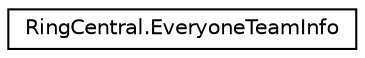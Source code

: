 digraph "Graphical Class Hierarchy"
{
 // LATEX_PDF_SIZE
  edge [fontname="Helvetica",fontsize="10",labelfontname="Helvetica",labelfontsize="10"];
  node [fontname="Helvetica",fontsize="10",shape=record];
  rankdir="LR";
  Node0 [label="RingCentral.EveryoneTeamInfo",height=0.2,width=0.4,color="black", fillcolor="white", style="filled",URL="$classRingCentral_1_1EveryoneTeamInfo.html",tooltip=" "];
}

